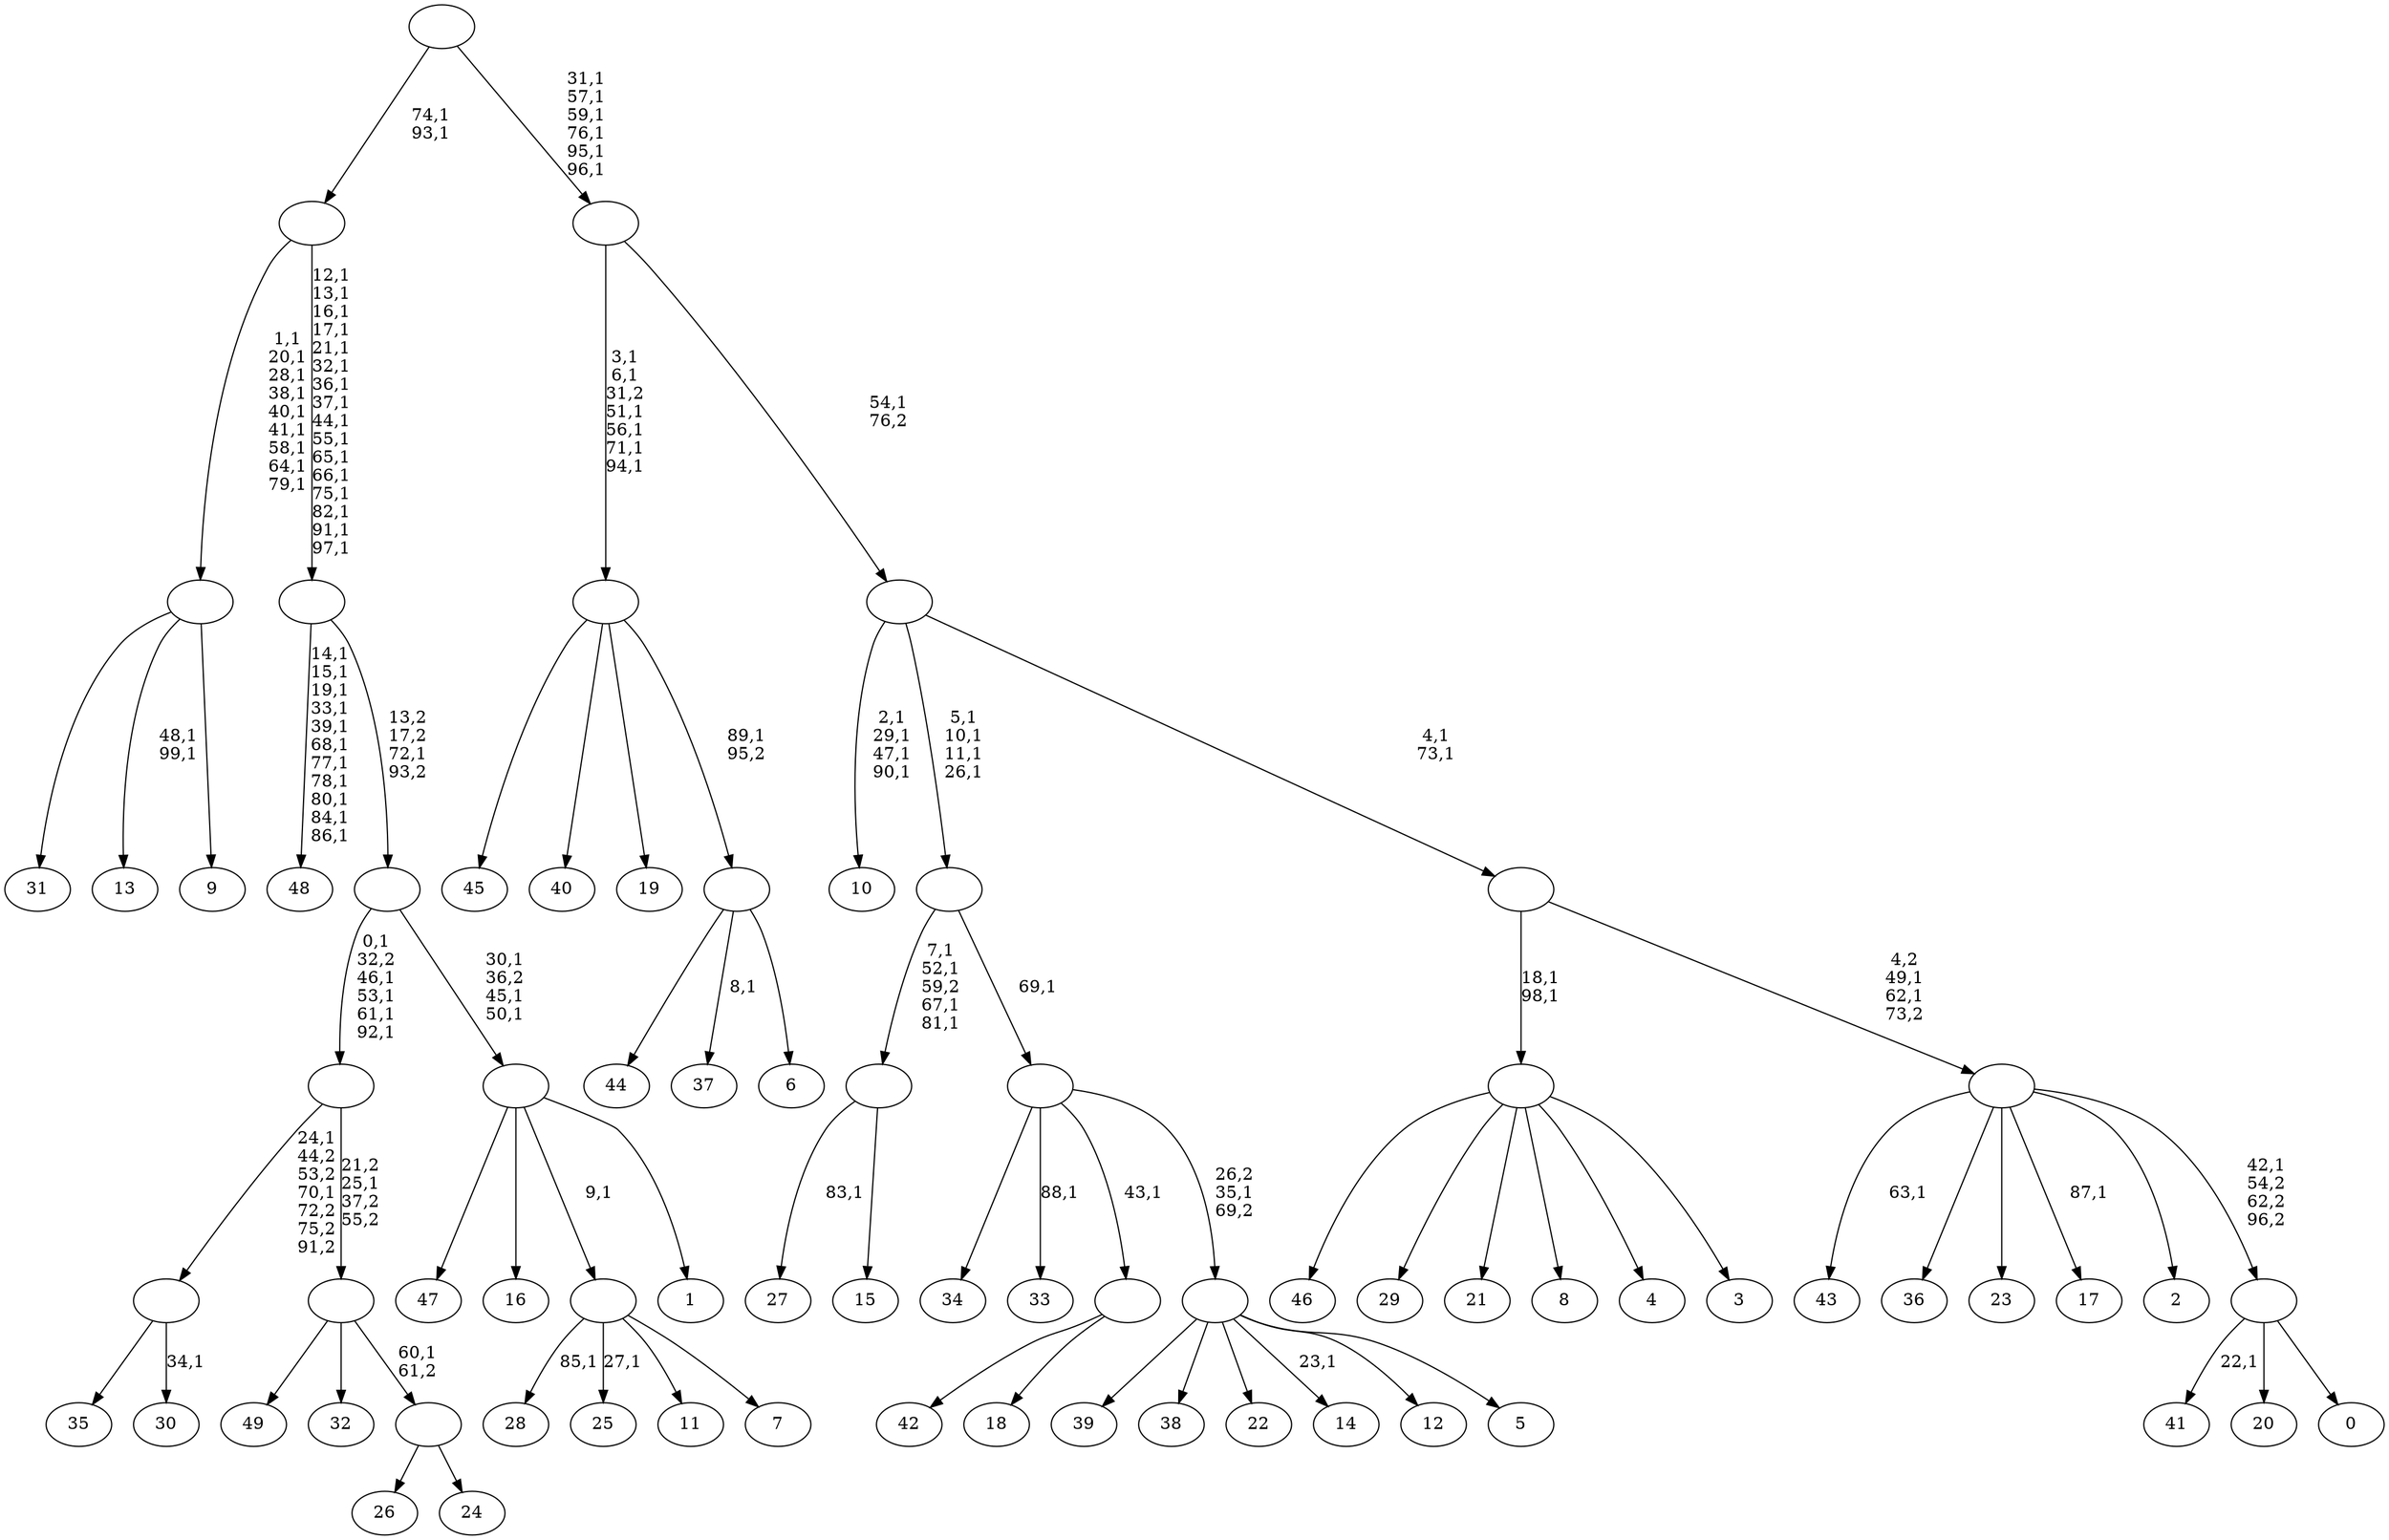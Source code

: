 digraph T {
	150 [label="49"]
	149 [label="48"]
	137 [label="47"]
	136 [label="46"]
	135 [label="45"]
	134 [label="44"]
	133 [label="43"]
	131 [label="42"]
	130 [label="41"]
	128 [label="40"]
	127 [label="39"]
	126 [label="38"]
	125 [label="37"]
	123 [label="36"]
	122 [label="35"]
	121 [label="34"]
	120 [label="33"]
	118 [label="32"]
	117 [label="31"]
	116 [label="30"]
	114 [label=""]
	112 [label="29"]
	111 [label="28"]
	109 [label="27"]
	107 [label="26"]
	106 [label="25"]
	104 [label="24"]
	103 [label=""]
	102 [label=""]
	101 [label=""]
	96 [label="23"]
	95 [label="22"]
	94 [label="21"]
	93 [label="20"]
	92 [label="19"]
	91 [label="18"]
	90 [label=""]
	89 [label="17"]
	87 [label="16"]
	86 [label="15"]
	85 [label=""]
	81 [label="14"]
	79 [label="13"]
	76 [label="12"]
	75 [label="11"]
	74 [label="10"]
	69 [label="9"]
	68 [label=""]
	59 [label="8"]
	58 [label="7"]
	57 [label=""]
	56 [label="6"]
	55 [label=""]
	54 [label=""]
	48 [label="5"]
	47 [label=""]
	46 [label=""]
	45 [label=""]
	41 [label="4"]
	40 [label="3"]
	39 [label=""]
	37 [label="2"]
	36 [label="1"]
	35 [label=""]
	32 [label=""]
	31 [label=""]
	15 [label=""]
	13 [label="0"]
	12 [label=""]
	11 [label=""]
	9 [label=""]
	7 [label=""]
	6 [label=""]
	0 [label=""]
	114 -> 116 [label="34,1"]
	114 -> 122 [label=""]
	103 -> 107 [label=""]
	103 -> 104 [label=""]
	102 -> 150 [label=""]
	102 -> 118 [label=""]
	102 -> 103 [label="60,1\n61,2"]
	101 -> 114 [label="24,1\n44,2\n53,2\n70,1\n72,2\n75,2\n91,2"]
	101 -> 102 [label="21,2\n25,1\n37,2\n55,2"]
	90 -> 131 [label=""]
	90 -> 91 [label=""]
	85 -> 109 [label="83,1"]
	85 -> 86 [label=""]
	68 -> 79 [label="48,1\n99,1"]
	68 -> 117 [label=""]
	68 -> 69 [label=""]
	57 -> 106 [label="27,1"]
	57 -> 111 [label="85,1"]
	57 -> 75 [label=""]
	57 -> 58 [label=""]
	55 -> 125 [label="8,1"]
	55 -> 134 [label=""]
	55 -> 56 [label=""]
	54 -> 135 [label=""]
	54 -> 128 [label=""]
	54 -> 92 [label=""]
	54 -> 55 [label="89,1\n95,2"]
	47 -> 81 [label="23,1"]
	47 -> 127 [label=""]
	47 -> 126 [label=""]
	47 -> 95 [label=""]
	47 -> 76 [label=""]
	47 -> 48 [label=""]
	46 -> 120 [label="88,1"]
	46 -> 121 [label=""]
	46 -> 90 [label="43,1"]
	46 -> 47 [label="26,2\n35,1\n69,2"]
	45 -> 85 [label="7,1\n52,1\n59,2\n67,1\n81,1"]
	45 -> 46 [label="69,1"]
	39 -> 136 [label=""]
	39 -> 112 [label=""]
	39 -> 94 [label=""]
	39 -> 59 [label=""]
	39 -> 41 [label=""]
	39 -> 40 [label=""]
	35 -> 137 [label=""]
	35 -> 87 [label=""]
	35 -> 57 [label="9,1"]
	35 -> 36 [label=""]
	32 -> 35 [label="30,1\n36,2\n45,1\n50,1"]
	32 -> 101 [label="0,1\n32,2\n46,1\n53,1\n61,1\n92,1"]
	31 -> 149 [label="14,1\n15,1\n19,1\n33,1\n39,1\n68,1\n77,1\n78,1\n80,1\n84,1\n86,1"]
	31 -> 32 [label="13,2\n17,2\n72,1\n93,2"]
	15 -> 31 [label="12,1\n13,1\n16,1\n17,1\n21,1\n32,1\n36,1\n37,1\n44,1\n55,1\n65,1\n66,1\n75,1\n82,1\n91,1\n97,1"]
	15 -> 68 [label="1,1\n20,1\n28,1\n38,1\n40,1\n41,1\n58,1\n64,1\n79,1"]
	12 -> 130 [label="22,1"]
	12 -> 93 [label=""]
	12 -> 13 [label=""]
	11 -> 89 [label="87,1"]
	11 -> 133 [label="63,1"]
	11 -> 123 [label=""]
	11 -> 96 [label=""]
	11 -> 37 [label=""]
	11 -> 12 [label="42,1\n54,2\n62,2\n96,2"]
	9 -> 11 [label="4,2\n49,1\n62,1\n73,2"]
	9 -> 39 [label="18,1\n98,1"]
	7 -> 9 [label="4,1\n73,1"]
	7 -> 45 [label="5,1\n10,1\n11,1\n26,1"]
	7 -> 74 [label="2,1\n29,1\n47,1\n90,1"]
	6 -> 54 [label="3,1\n6,1\n31,2\n51,1\n56,1\n71,1\n94,1"]
	6 -> 7 [label="54,1\n76,2"]
	0 -> 6 [label="31,1\n57,1\n59,1\n76,1\n95,1\n96,1"]
	0 -> 15 [label="74,1\n93,1"]
}
